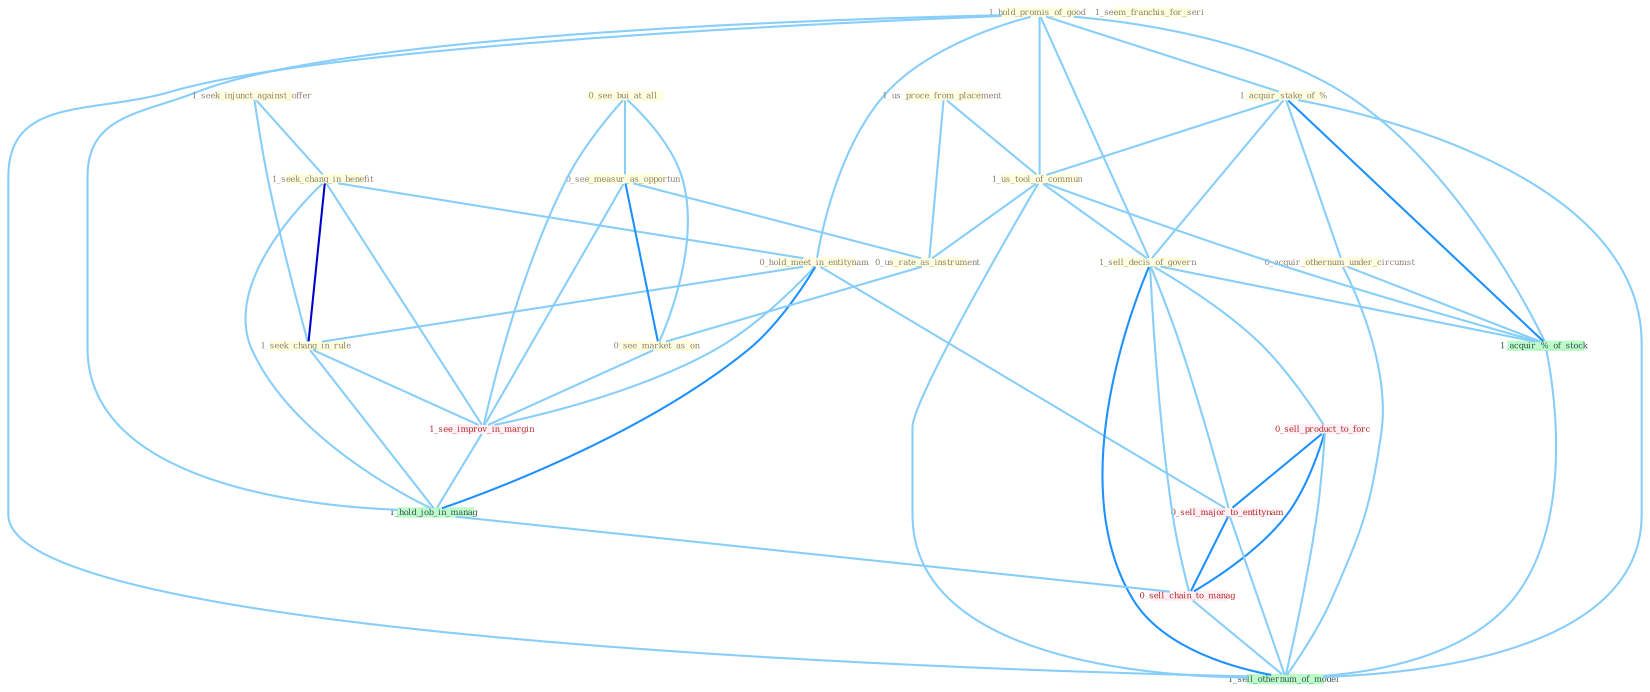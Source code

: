 Graph G{ 
    node
    [shape=polygon,style=filled,width=.5,height=.06,color="#BDFCC9",fixedsize=true,fontsize=4,
    fontcolor="#2f4f4f"];
    {node
    [color="#ffffe0", fontcolor="#8b7d6b"] "1_hold_promis_of_good " "1_seek_injunct_against_offer " "1_us_proce_from_placement " "1_seek_chang_in_benefit " "1_acquir_stake_of_% " "0_hold_meet_in_entitynam " "1_us_tool_of_commun " "1_seek_chang_in_rule " "0_see_bui_at_all " "1_sell_decis_of_govern " "0_see_measur_as_opportun " "1_seem_franchis_for_seri " "0_us_rate_as_instrument " "0_acquir_othernum_under_circumst " "0_see_market_as_on "}
{node [color="#fff0f5", fontcolor="#b22222"] "1_see_improv_in_margin " "0_sell_product_to_forc " "0_sell_major_to_entitynam " "0_sell_chain_to_manag "}
edge [color="#B0E2FF"];

	"1_hold_promis_of_good " -- "1_acquir_stake_of_% " [w="1", color="#87cefa" ];
	"1_hold_promis_of_good " -- "0_hold_meet_in_entitynam " [w="1", color="#87cefa" ];
	"1_hold_promis_of_good " -- "1_us_tool_of_commun " [w="1", color="#87cefa" ];
	"1_hold_promis_of_good " -- "1_sell_decis_of_govern " [w="1", color="#87cefa" ];
	"1_hold_promis_of_good " -- "1_acquir_%_of_stock " [w="1", color="#87cefa" ];
	"1_hold_promis_of_good " -- "1_hold_job_in_manag " [w="1", color="#87cefa" ];
	"1_hold_promis_of_good " -- "1_sell_othernum_of_model " [w="1", color="#87cefa" ];
	"1_seek_injunct_against_offer " -- "1_seek_chang_in_benefit " [w="1", color="#87cefa" ];
	"1_seek_injunct_against_offer " -- "1_seek_chang_in_rule " [w="1", color="#87cefa" ];
	"1_us_proce_from_placement " -- "1_us_tool_of_commun " [w="1", color="#87cefa" ];
	"1_us_proce_from_placement " -- "0_us_rate_as_instrument " [w="1", color="#87cefa" ];
	"1_seek_chang_in_benefit " -- "0_hold_meet_in_entitynam " [w="1", color="#87cefa" ];
	"1_seek_chang_in_benefit " -- "1_seek_chang_in_rule " [w="3", color="#0000cd" , len=0.6];
	"1_seek_chang_in_benefit " -- "1_see_improv_in_margin " [w="1", color="#87cefa" ];
	"1_seek_chang_in_benefit " -- "1_hold_job_in_manag " [w="1", color="#87cefa" ];
	"1_acquir_stake_of_% " -- "1_us_tool_of_commun " [w="1", color="#87cefa" ];
	"1_acquir_stake_of_% " -- "1_sell_decis_of_govern " [w="1", color="#87cefa" ];
	"1_acquir_stake_of_% " -- "0_acquir_othernum_under_circumst " [w="1", color="#87cefa" ];
	"1_acquir_stake_of_% " -- "1_acquir_%_of_stock " [w="2", color="#1e90ff" , len=0.8];
	"1_acquir_stake_of_% " -- "1_sell_othernum_of_model " [w="1", color="#87cefa" ];
	"0_hold_meet_in_entitynam " -- "1_seek_chang_in_rule " [w="1", color="#87cefa" ];
	"0_hold_meet_in_entitynam " -- "1_see_improv_in_margin " [w="1", color="#87cefa" ];
	"0_hold_meet_in_entitynam " -- "1_hold_job_in_manag " [w="2", color="#1e90ff" , len=0.8];
	"0_hold_meet_in_entitynam " -- "0_sell_major_to_entitynam " [w="1", color="#87cefa" ];
	"1_us_tool_of_commun " -- "1_sell_decis_of_govern " [w="1", color="#87cefa" ];
	"1_us_tool_of_commun " -- "0_us_rate_as_instrument " [w="1", color="#87cefa" ];
	"1_us_tool_of_commun " -- "1_acquir_%_of_stock " [w="1", color="#87cefa" ];
	"1_us_tool_of_commun " -- "1_sell_othernum_of_model " [w="1", color="#87cefa" ];
	"1_seek_chang_in_rule " -- "1_see_improv_in_margin " [w="1", color="#87cefa" ];
	"1_seek_chang_in_rule " -- "1_hold_job_in_manag " [w="1", color="#87cefa" ];
	"0_see_bui_at_all " -- "0_see_measur_as_opportun " [w="1", color="#87cefa" ];
	"0_see_bui_at_all " -- "0_see_market_as_on " [w="1", color="#87cefa" ];
	"0_see_bui_at_all " -- "1_see_improv_in_margin " [w="1", color="#87cefa" ];
	"1_sell_decis_of_govern " -- "1_acquir_%_of_stock " [w="1", color="#87cefa" ];
	"1_sell_decis_of_govern " -- "0_sell_product_to_forc " [w="1", color="#87cefa" ];
	"1_sell_decis_of_govern " -- "0_sell_major_to_entitynam " [w="1", color="#87cefa" ];
	"1_sell_decis_of_govern " -- "0_sell_chain_to_manag " [w="1", color="#87cefa" ];
	"1_sell_decis_of_govern " -- "1_sell_othernum_of_model " [w="2", color="#1e90ff" , len=0.8];
	"0_see_measur_as_opportun " -- "0_us_rate_as_instrument " [w="1", color="#87cefa" ];
	"0_see_measur_as_opportun " -- "0_see_market_as_on " [w="2", color="#1e90ff" , len=0.8];
	"0_see_measur_as_opportun " -- "1_see_improv_in_margin " [w="1", color="#87cefa" ];
	"0_us_rate_as_instrument " -- "0_see_market_as_on " [w="1", color="#87cefa" ];
	"0_acquir_othernum_under_circumst " -- "1_acquir_%_of_stock " [w="1", color="#87cefa" ];
	"0_acquir_othernum_under_circumst " -- "1_sell_othernum_of_model " [w="1", color="#87cefa" ];
	"0_see_market_as_on " -- "1_see_improv_in_margin " [w="1", color="#87cefa" ];
	"1_see_improv_in_margin " -- "1_hold_job_in_manag " [w="1", color="#87cefa" ];
	"1_acquir_%_of_stock " -- "1_sell_othernum_of_model " [w="1", color="#87cefa" ];
	"1_hold_job_in_manag " -- "0_sell_chain_to_manag " [w="1", color="#87cefa" ];
	"0_sell_product_to_forc " -- "0_sell_major_to_entitynam " [w="2", color="#1e90ff" , len=0.8];
	"0_sell_product_to_forc " -- "0_sell_chain_to_manag " [w="2", color="#1e90ff" , len=0.8];
	"0_sell_product_to_forc " -- "1_sell_othernum_of_model " [w="1", color="#87cefa" ];
	"0_sell_major_to_entitynam " -- "0_sell_chain_to_manag " [w="2", color="#1e90ff" , len=0.8];
	"0_sell_major_to_entitynam " -- "1_sell_othernum_of_model " [w="1", color="#87cefa" ];
	"0_sell_chain_to_manag " -- "1_sell_othernum_of_model " [w="1", color="#87cefa" ];
}